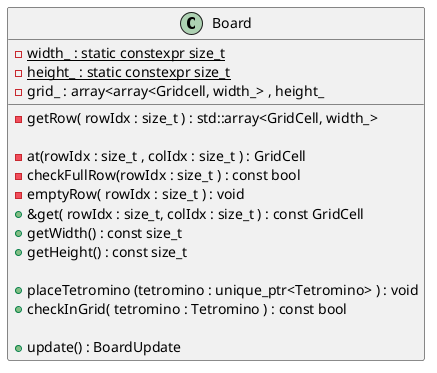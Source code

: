 @startuml (id=Board)

class Board {
    - {static} width_ : static constexpr size_t
    - {static} height_ : static constexpr size_t
    - grid_ : array<array<Gridcell, width_> , height_

    - getRow( rowIdx : size_t ) : std::array<GridCell, width_>

    - at(rowIdx : size_t , colIdx : size_t ) : GridCell 
    - checkFullRow(rowIdx : size_t ) : const bool
    - emptyRow( rowIdx : size_t ) : void
    
    '- checkFullCol( colIdx : size_t ) : const bool
    '- emptyCol( colIdx : size_t  ) : void
    '- gravity() : void

    + &get( rowIdx : size_t, colIdx : size_t ) : const GridCell
    + getWidth() : const size_t
    + getHeight() : const size_t 

    + placeTetromino (tetromino : unique_ptr<Tetromino> ) : void
    + checkInGrid( tetromino : Tetromino ) : const bool

    + update() : BoardUpdate
}